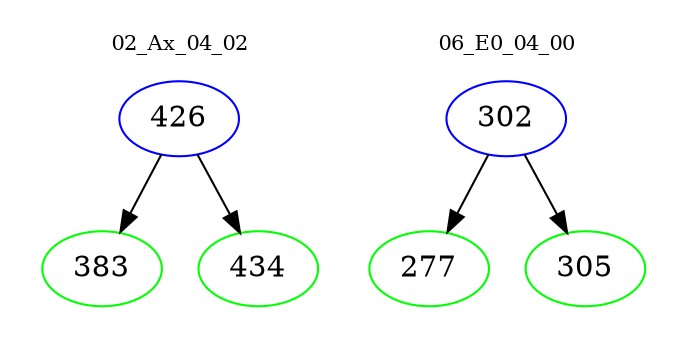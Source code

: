 digraph{
subgraph cluster_0 {
color = white
label = "02_Ax_04_02";
fontsize=10;
T0_426 [label="426", color="blue"]
T0_426 -> T0_383 [color="black"]
T0_383 [label="383", color="green"]
T0_426 -> T0_434 [color="black"]
T0_434 [label="434", color="green"]
}
subgraph cluster_1 {
color = white
label = "06_E0_04_00";
fontsize=10;
T1_302 [label="302", color="blue"]
T1_302 -> T1_277 [color="black"]
T1_277 [label="277", color="green"]
T1_302 -> T1_305 [color="black"]
T1_305 [label="305", color="green"]
}
}
